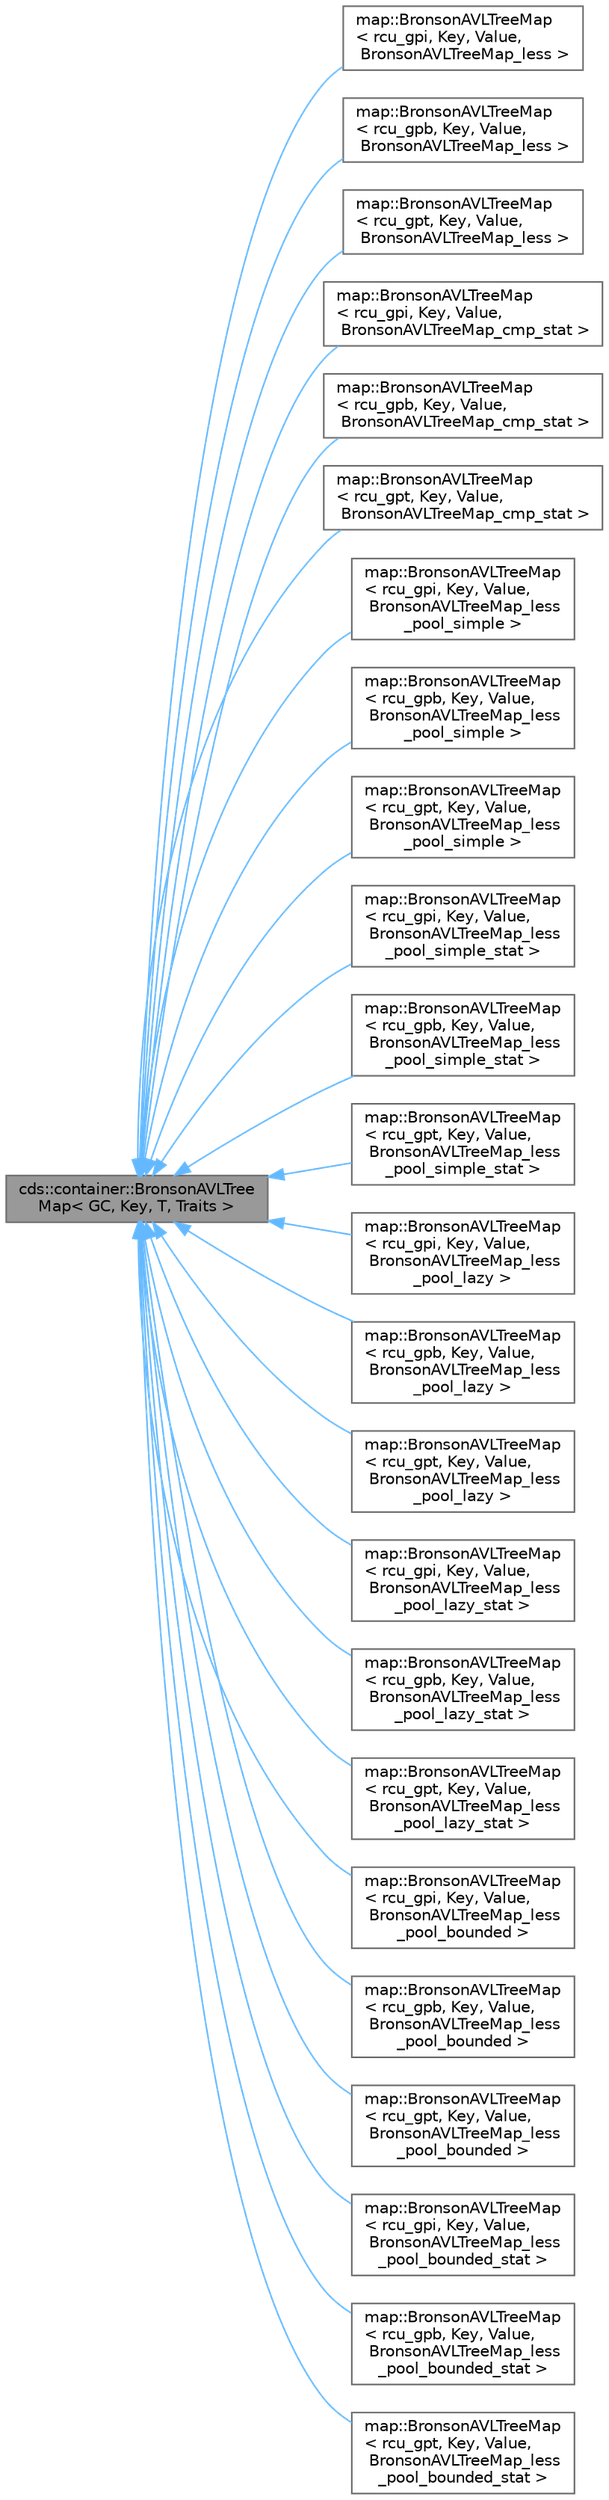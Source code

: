 digraph "cds::container::BronsonAVLTreeMap&lt; GC, Key, T, Traits &gt;"
{
 // LATEX_PDF_SIZE
  bgcolor="transparent";
  edge [fontname=Helvetica,fontsize=10,labelfontname=Helvetica,labelfontsize=10];
  node [fontname=Helvetica,fontsize=10,shape=box,height=0.2,width=0.4];
  rankdir="LR";
  Node1 [id="Node000001",label="cds::container::BronsonAVLTree\lMap\< GC, Key, T, Traits \>",height=0.2,width=0.4,color="gray40", fillcolor="grey60", style="filled", fontcolor="black",tooltip=" "];
  Node1 -> Node2 [id="edge1_Node000001_Node000002",dir="back",color="steelblue1",style="solid",tooltip=" "];
  Node2 [id="Node000002",label="map::BronsonAVLTreeMap\l\< rcu_gpi, Key, Value,\l BronsonAVLTreeMap_less \>",height=0.2,width=0.4,color="gray40", fillcolor="white", style="filled",URL="$classmap_1_1_bronson_a_v_l_tree_map.html",tooltip=" "];
  Node1 -> Node3 [id="edge2_Node000001_Node000003",dir="back",color="steelblue1",style="solid",tooltip=" "];
  Node3 [id="Node000003",label="map::BronsonAVLTreeMap\l\< rcu_gpb, Key, Value,\l BronsonAVLTreeMap_less \>",height=0.2,width=0.4,color="gray40", fillcolor="white", style="filled",URL="$classmap_1_1_bronson_a_v_l_tree_map.html",tooltip=" "];
  Node1 -> Node4 [id="edge3_Node000001_Node000004",dir="back",color="steelblue1",style="solid",tooltip=" "];
  Node4 [id="Node000004",label="map::BronsonAVLTreeMap\l\< rcu_gpt, Key, Value,\l BronsonAVLTreeMap_less \>",height=0.2,width=0.4,color="gray40", fillcolor="white", style="filled",URL="$classmap_1_1_bronson_a_v_l_tree_map.html",tooltip=" "];
  Node1 -> Node5 [id="edge4_Node000001_Node000005",dir="back",color="steelblue1",style="solid",tooltip=" "];
  Node5 [id="Node000005",label="map::BronsonAVLTreeMap\l\< rcu_gpi, Key, Value,\l BronsonAVLTreeMap_cmp_stat \>",height=0.2,width=0.4,color="gray40", fillcolor="white", style="filled",URL="$classmap_1_1_bronson_a_v_l_tree_map.html",tooltip=" "];
  Node1 -> Node6 [id="edge5_Node000001_Node000006",dir="back",color="steelblue1",style="solid",tooltip=" "];
  Node6 [id="Node000006",label="map::BronsonAVLTreeMap\l\< rcu_gpb, Key, Value,\l BronsonAVLTreeMap_cmp_stat \>",height=0.2,width=0.4,color="gray40", fillcolor="white", style="filled",URL="$classmap_1_1_bronson_a_v_l_tree_map.html",tooltip=" "];
  Node1 -> Node7 [id="edge6_Node000001_Node000007",dir="back",color="steelblue1",style="solid",tooltip=" "];
  Node7 [id="Node000007",label="map::BronsonAVLTreeMap\l\< rcu_gpt, Key, Value,\l BronsonAVLTreeMap_cmp_stat \>",height=0.2,width=0.4,color="gray40", fillcolor="white", style="filled",URL="$classmap_1_1_bronson_a_v_l_tree_map.html",tooltip=" "];
  Node1 -> Node8 [id="edge7_Node000001_Node000008",dir="back",color="steelblue1",style="solid",tooltip=" "];
  Node8 [id="Node000008",label="map::BronsonAVLTreeMap\l\< rcu_gpi, Key, Value,\l BronsonAVLTreeMap_less\l_pool_simple \>",height=0.2,width=0.4,color="gray40", fillcolor="white", style="filled",URL="$classmap_1_1_bronson_a_v_l_tree_map.html",tooltip=" "];
  Node1 -> Node9 [id="edge8_Node000001_Node000009",dir="back",color="steelblue1",style="solid",tooltip=" "];
  Node9 [id="Node000009",label="map::BronsonAVLTreeMap\l\< rcu_gpb, Key, Value,\l BronsonAVLTreeMap_less\l_pool_simple \>",height=0.2,width=0.4,color="gray40", fillcolor="white", style="filled",URL="$classmap_1_1_bronson_a_v_l_tree_map.html",tooltip=" "];
  Node1 -> Node10 [id="edge9_Node000001_Node000010",dir="back",color="steelblue1",style="solid",tooltip=" "];
  Node10 [id="Node000010",label="map::BronsonAVLTreeMap\l\< rcu_gpt, Key, Value,\l BronsonAVLTreeMap_less\l_pool_simple \>",height=0.2,width=0.4,color="gray40", fillcolor="white", style="filled",URL="$classmap_1_1_bronson_a_v_l_tree_map.html",tooltip=" "];
  Node1 -> Node11 [id="edge10_Node000001_Node000011",dir="back",color="steelblue1",style="solid",tooltip=" "];
  Node11 [id="Node000011",label="map::BronsonAVLTreeMap\l\< rcu_gpi, Key, Value,\l BronsonAVLTreeMap_less\l_pool_simple_stat \>",height=0.2,width=0.4,color="gray40", fillcolor="white", style="filled",URL="$classmap_1_1_bronson_a_v_l_tree_map.html",tooltip=" "];
  Node1 -> Node12 [id="edge11_Node000001_Node000012",dir="back",color="steelblue1",style="solid",tooltip=" "];
  Node12 [id="Node000012",label="map::BronsonAVLTreeMap\l\< rcu_gpb, Key, Value,\l BronsonAVLTreeMap_less\l_pool_simple_stat \>",height=0.2,width=0.4,color="gray40", fillcolor="white", style="filled",URL="$classmap_1_1_bronson_a_v_l_tree_map.html",tooltip=" "];
  Node1 -> Node13 [id="edge12_Node000001_Node000013",dir="back",color="steelblue1",style="solid",tooltip=" "];
  Node13 [id="Node000013",label="map::BronsonAVLTreeMap\l\< rcu_gpt, Key, Value,\l BronsonAVLTreeMap_less\l_pool_simple_stat \>",height=0.2,width=0.4,color="gray40", fillcolor="white", style="filled",URL="$classmap_1_1_bronson_a_v_l_tree_map.html",tooltip=" "];
  Node1 -> Node14 [id="edge13_Node000001_Node000014",dir="back",color="steelblue1",style="solid",tooltip=" "];
  Node14 [id="Node000014",label="map::BronsonAVLTreeMap\l\< rcu_gpi, Key, Value,\l BronsonAVLTreeMap_less\l_pool_lazy \>",height=0.2,width=0.4,color="gray40", fillcolor="white", style="filled",URL="$classmap_1_1_bronson_a_v_l_tree_map.html",tooltip=" "];
  Node1 -> Node15 [id="edge14_Node000001_Node000015",dir="back",color="steelblue1",style="solid",tooltip=" "];
  Node15 [id="Node000015",label="map::BronsonAVLTreeMap\l\< rcu_gpb, Key, Value,\l BronsonAVLTreeMap_less\l_pool_lazy \>",height=0.2,width=0.4,color="gray40", fillcolor="white", style="filled",URL="$classmap_1_1_bronson_a_v_l_tree_map.html",tooltip=" "];
  Node1 -> Node16 [id="edge15_Node000001_Node000016",dir="back",color="steelblue1",style="solid",tooltip=" "];
  Node16 [id="Node000016",label="map::BronsonAVLTreeMap\l\< rcu_gpt, Key, Value,\l BronsonAVLTreeMap_less\l_pool_lazy \>",height=0.2,width=0.4,color="gray40", fillcolor="white", style="filled",URL="$classmap_1_1_bronson_a_v_l_tree_map.html",tooltip=" "];
  Node1 -> Node17 [id="edge16_Node000001_Node000017",dir="back",color="steelblue1",style="solid",tooltip=" "];
  Node17 [id="Node000017",label="map::BronsonAVLTreeMap\l\< rcu_gpi, Key, Value,\l BronsonAVLTreeMap_less\l_pool_lazy_stat \>",height=0.2,width=0.4,color="gray40", fillcolor="white", style="filled",URL="$classmap_1_1_bronson_a_v_l_tree_map.html",tooltip=" "];
  Node1 -> Node18 [id="edge17_Node000001_Node000018",dir="back",color="steelblue1",style="solid",tooltip=" "];
  Node18 [id="Node000018",label="map::BronsonAVLTreeMap\l\< rcu_gpb, Key, Value,\l BronsonAVLTreeMap_less\l_pool_lazy_stat \>",height=0.2,width=0.4,color="gray40", fillcolor="white", style="filled",URL="$classmap_1_1_bronson_a_v_l_tree_map.html",tooltip=" "];
  Node1 -> Node19 [id="edge18_Node000001_Node000019",dir="back",color="steelblue1",style="solid",tooltip=" "];
  Node19 [id="Node000019",label="map::BronsonAVLTreeMap\l\< rcu_gpt, Key, Value,\l BronsonAVLTreeMap_less\l_pool_lazy_stat \>",height=0.2,width=0.4,color="gray40", fillcolor="white", style="filled",URL="$classmap_1_1_bronson_a_v_l_tree_map.html",tooltip=" "];
  Node1 -> Node20 [id="edge19_Node000001_Node000020",dir="back",color="steelblue1",style="solid",tooltip=" "];
  Node20 [id="Node000020",label="map::BronsonAVLTreeMap\l\< rcu_gpi, Key, Value,\l BronsonAVLTreeMap_less\l_pool_bounded \>",height=0.2,width=0.4,color="gray40", fillcolor="white", style="filled",URL="$classmap_1_1_bronson_a_v_l_tree_map.html",tooltip=" "];
  Node1 -> Node21 [id="edge20_Node000001_Node000021",dir="back",color="steelblue1",style="solid",tooltip=" "];
  Node21 [id="Node000021",label="map::BronsonAVLTreeMap\l\< rcu_gpb, Key, Value,\l BronsonAVLTreeMap_less\l_pool_bounded \>",height=0.2,width=0.4,color="gray40", fillcolor="white", style="filled",URL="$classmap_1_1_bronson_a_v_l_tree_map.html",tooltip=" "];
  Node1 -> Node22 [id="edge21_Node000001_Node000022",dir="back",color="steelblue1",style="solid",tooltip=" "];
  Node22 [id="Node000022",label="map::BronsonAVLTreeMap\l\< rcu_gpt, Key, Value,\l BronsonAVLTreeMap_less\l_pool_bounded \>",height=0.2,width=0.4,color="gray40", fillcolor="white", style="filled",URL="$classmap_1_1_bronson_a_v_l_tree_map.html",tooltip=" "];
  Node1 -> Node23 [id="edge22_Node000001_Node000023",dir="back",color="steelblue1",style="solid",tooltip=" "];
  Node23 [id="Node000023",label="map::BronsonAVLTreeMap\l\< rcu_gpi, Key, Value,\l BronsonAVLTreeMap_less\l_pool_bounded_stat \>",height=0.2,width=0.4,color="gray40", fillcolor="white", style="filled",URL="$classmap_1_1_bronson_a_v_l_tree_map.html",tooltip=" "];
  Node1 -> Node24 [id="edge23_Node000001_Node000024",dir="back",color="steelblue1",style="solid",tooltip=" "];
  Node24 [id="Node000024",label="map::BronsonAVLTreeMap\l\< rcu_gpb, Key, Value,\l BronsonAVLTreeMap_less\l_pool_bounded_stat \>",height=0.2,width=0.4,color="gray40", fillcolor="white", style="filled",URL="$classmap_1_1_bronson_a_v_l_tree_map.html",tooltip=" "];
  Node1 -> Node25 [id="edge24_Node000001_Node000025",dir="back",color="steelblue1",style="solid",tooltip=" "];
  Node25 [id="Node000025",label="map::BronsonAVLTreeMap\l\< rcu_gpt, Key, Value,\l BronsonAVLTreeMap_less\l_pool_bounded_stat \>",height=0.2,width=0.4,color="gray40", fillcolor="white", style="filled",URL="$classmap_1_1_bronson_a_v_l_tree_map.html",tooltip=" "];
}
